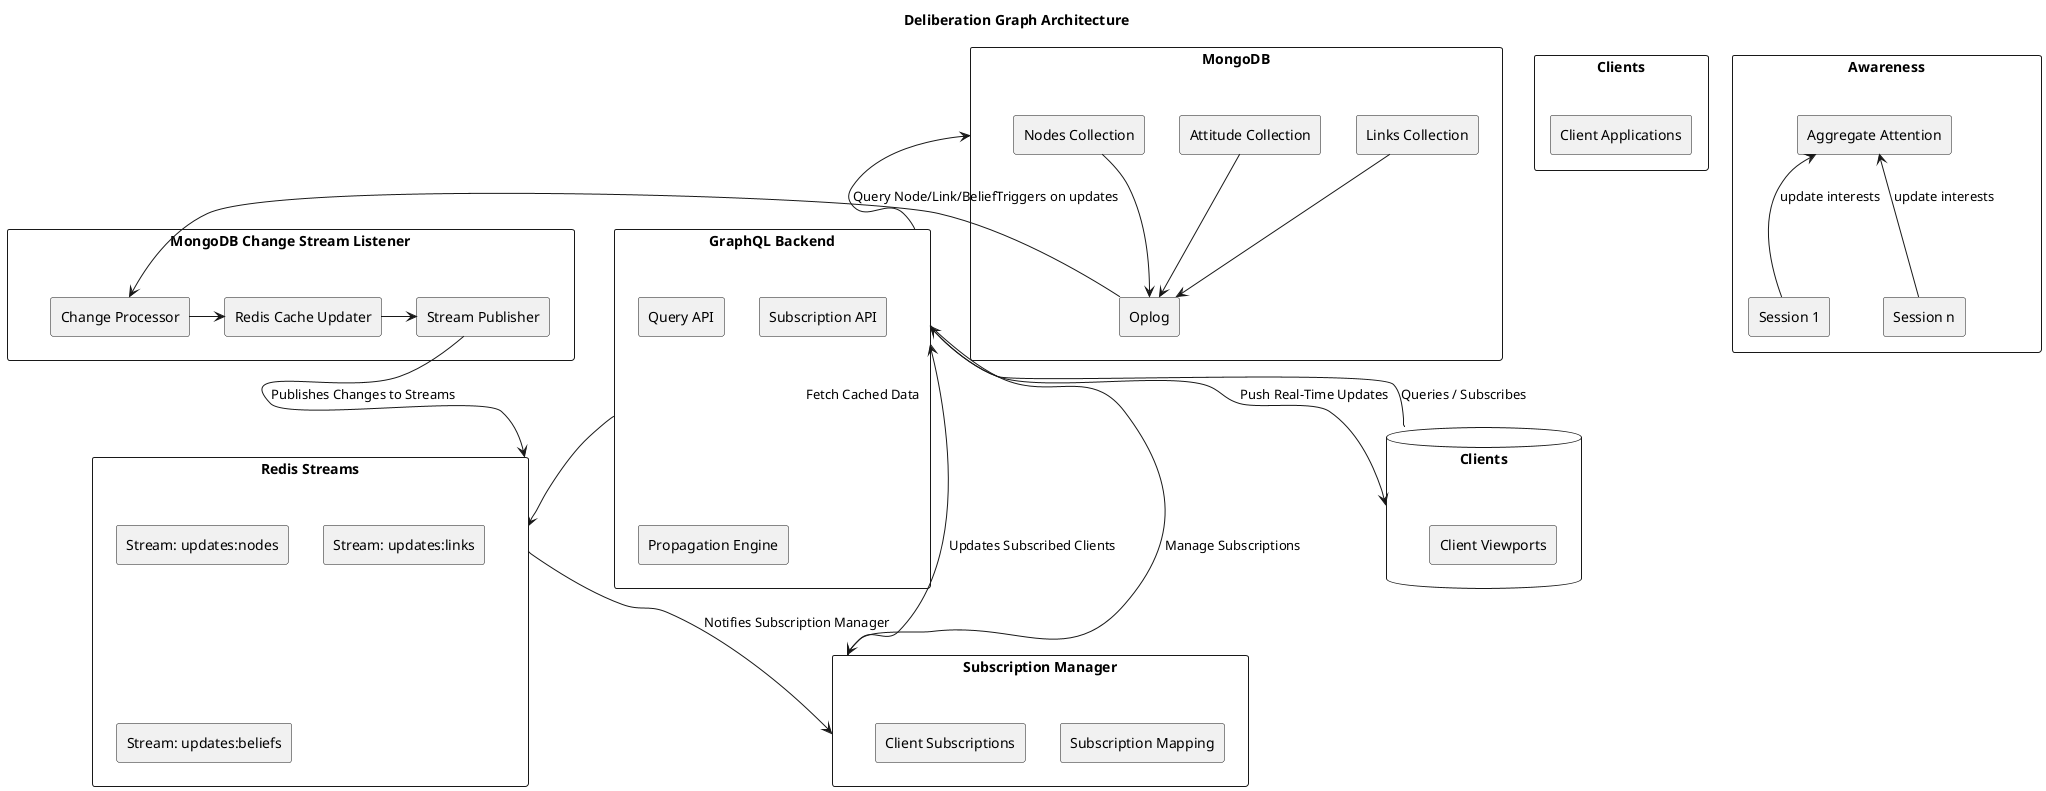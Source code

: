 @startuml
skinparam componentStyle rectangle

title Deliberation Graph Architecture

component "MongoDB" as Mongo {
    [Nodes Collection] as nodeCollection
    [Links Collection] as linksCollection
    [Attitude Collection] as attitudeCollection
    [Oplog] as opLog

    nodeCollection --> opLog
    linksCollection --> opLog
    attitudeCollection --> opLog
}

component "Redis Streams" as Redis {
    [Stream: updates:nodes]
    [Stream: updates:links]
    [Stream: updates:beliefs]
}

component "Subscription Manager" as SubManager {
    [Subscription Mapping]
    [Client Subscriptions]
}

component "GraphQL Backend" as GraphQL {
    [Query API]
    [Subscription API]
    [Propagation Engine]
}

database "Clients" as Clients {
    [Client Viewports]
}

component "Clients" as User {
    [Client Applications]
}

component "MongoDB Change Stream Listener" as ChangeStream {
    [Change Processor] as changeProcessor
    [Redis Cache Updater] as redisCacheUpdater
    [Stream Publisher] as redisCacheUpdatePublisher

    changeProcessor -> redisCacheUpdater
    redisCacheUpdater -> redisCacheUpdatePublisher
}

component "Awareness" as awareness {
    [Session 1] as session1
    [Session n] as sessionN

    [Aggregate Attention] as aggAttention

    aggAttention <-- session1 : update interests
    aggAttention <-- sessionN : update interests
}

Mongo -[hidden]down-> ChangeStream
Redis -[hidden]down-> SubManager

redisCacheUpdatePublisher --> Redis: "Publishes Changes to Streams"
Redis --> SubManager: "Notifies Subscription Manager"
SubManager --> GraphQL: "Updates Subscribed Clients"
GraphQL --> Clients: "Push Real-Time Updates"

Clients --> GraphQL: "Queries / Subscribes"
GraphQL --> Mongo: "Query Node/Link/Belief"
GraphQL --> Redis: "Fetch Cached Data"
GraphQL --> SubManager: "Manage Subscriptions"

opLog -> changeProcessor : "Triggers on updates"
@enduml